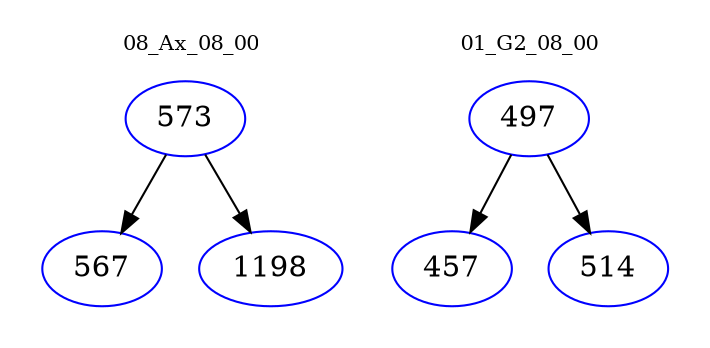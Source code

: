 digraph{
subgraph cluster_0 {
color = white
label = "08_Ax_08_00";
fontsize=10;
T0_573 [label="573", color="blue"]
T0_573 -> T0_567 [color="black"]
T0_567 [label="567", color="blue"]
T0_573 -> T0_1198 [color="black"]
T0_1198 [label="1198", color="blue"]
}
subgraph cluster_1 {
color = white
label = "01_G2_08_00";
fontsize=10;
T1_497 [label="497", color="blue"]
T1_497 -> T1_457 [color="black"]
T1_457 [label="457", color="blue"]
T1_497 -> T1_514 [color="black"]
T1_514 [label="514", color="blue"]
}
}

